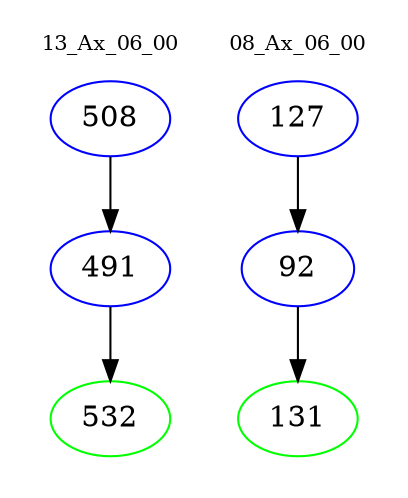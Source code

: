 digraph{
subgraph cluster_0 {
color = white
label = "13_Ax_06_00";
fontsize=10;
T0_508 [label="508", color="blue"]
T0_508 -> T0_491 [color="black"]
T0_491 [label="491", color="blue"]
T0_491 -> T0_532 [color="black"]
T0_532 [label="532", color="green"]
}
subgraph cluster_1 {
color = white
label = "08_Ax_06_00";
fontsize=10;
T1_127 [label="127", color="blue"]
T1_127 -> T1_92 [color="black"]
T1_92 [label="92", color="blue"]
T1_92 -> T1_131 [color="black"]
T1_131 [label="131", color="green"]
}
}
